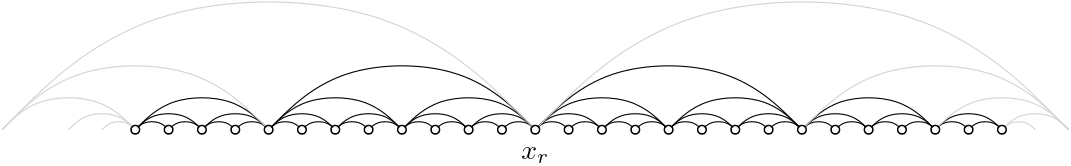 <?xml version="1.0"?>
<!DOCTYPE ipe SYSTEM "ipe.dtd">
<ipe version="70010" creator="Ipe 7.0.10">
<info created="D:20120312090323" modified="D:20120312100620"/>
<ipestyle name="basic">
<symbol name="arrow/arc(spx)">
<path stroke="sym-stroke" fill="sym-stroke" pen="sym-pen">
0 0 m
-1 0.333 l
-1 -0.333 l
h
</path>
</symbol>
<symbol name="arrow/farc(spx)">
<path stroke="sym-stroke" fill="white" pen="sym-pen">
0 0 m
-1 0.333 l
-1 -0.333 l
h
</path>
</symbol>
<symbol name="mark/circle(sx)" transformations="translations">
<path fill="sym-stroke">
0.6 0 0 0.6 0 0 e
0.4 0 0 0.4 0 0 e
</path>
</symbol>
<symbol name="mark/disk(sx)" transformations="translations">
<path fill="sym-stroke">
0.6 0 0 0.6 0 0 e
</path>
</symbol>
<symbol name="mark/fdisk(sfx)" transformations="translations">
<group>
<path fill="sym-stroke" fillrule="eofill">
0.6 0 0 0.6 0 0 e
0.4 0 0 0.4 0 0 e
</path>
<path fill="sym-fill">
0.4 0 0 0.4 0 0 e
</path>
</group>
</symbol>
<symbol name="mark/box(sx)" transformations="translations">
<path fill="sym-stroke" fillrule="eofill">
-0.6 -0.6 m
0.6 -0.6 l
0.6 0.6 l
-0.6 0.6 l
h
-0.4 -0.4 m
0.4 -0.4 l
0.4 0.4 l
-0.4 0.4 l
h
</path>
</symbol>
<symbol name="mark/square(sx)" transformations="translations">
<path fill="sym-stroke">
-0.6 -0.6 m
0.6 -0.6 l
0.6 0.6 l
-0.6 0.6 l
h
</path>
</symbol>
<symbol name="mark/fsquare(sfx)" transformations="translations">
<group>
<path fill="sym-stroke" fillrule="eofill">
-0.6 -0.6 m
0.6 -0.6 l
0.6 0.6 l
-0.6 0.6 l
h
-0.4 -0.4 m
0.4 -0.4 l
0.4 0.4 l
-0.4 0.4 l
h
</path>
<path fill="sym-fill">
-0.4 -0.4 m
0.4 -0.4 l
0.4 0.4 l
-0.4 0.4 l
h
</path>
</group>
</symbol>
<symbol name="mark/cross(sx)" transformations="translations">
<group>
<path fill="sym-stroke">
-0.43 -0.57 m
0.57 0.43 l
0.43 0.57 l
-0.57 -0.43 l
h
</path>
<path fill="sym-stroke">
-0.43 0.57 m
0.57 -0.43 l
0.43 -0.57 l
-0.57 0.43 l
h
</path>
</group>
</symbol>
<symbol name="arrow/fnormal(spx)">
<path stroke="sym-stroke" fill="white" pen="sym-pen">
0 0 m
-1 0.333 l
-1 -0.333 l
h
</path>
</symbol>
<symbol name="arrow/pointed(spx)">
<path stroke="sym-stroke" fill="sym-stroke" pen="sym-pen">
0 0 m
-1 0.333 l
-0.8 0 l
-1 -0.333 l
h
</path>
</symbol>
<symbol name="arrow/fpointed(spx)">
<path stroke="sym-stroke" fill="white" pen="sym-pen">
0 0 m
-1 0.333 l
-0.8 0 l
-1 -0.333 l
h
</path>
</symbol>
<symbol name="arrow/linear(spx)">
<path stroke="sym-stroke" pen="sym-pen">
-1 0.333 m
0 0 l
-1 -0.333 l
</path>
</symbol>
<symbol name="arrow/fdouble(spx)">
<path stroke="sym-stroke" fill="white" pen="sym-pen">
0 0 m
-1 0.333 l
-1 -0.333 l
h
-1 0 m
-2 0.333 l
-2 -0.333 l
h
</path>
</symbol>
<symbol name="arrow/double(spx)">
<path stroke="sym-stroke" fill="sym-stroke" pen="sym-pen">
0 0 m
-1 0.333 l
-1 -0.333 l
h
-1 0 m
-2 0.333 l
-2 -0.333 l
h
</path>
</symbol>
<pen name="heavier" value="0.8"/>
<pen name="fat" value="1.2"/>
<pen name="ultrafat" value="2"/>
<symbolsize name="large" value="5"/>
<symbolsize name="small" value="2"/>
<symbolsize name="tiny" value="1.1"/>
<arrowsize name="large" value="10"/>
<arrowsize name="small" value="5"/>
<arrowsize name="tiny" value="3"/>
<color name="red" value="1 0 0"/>
<color name="green" value="0 1 0"/>
<color name="blue" value="0 0 1"/>
<color name="yellow" value="1 1 0"/>
<color name="orange" value="1 0.647 0"/>
<color name="gold" value="1 0.843 0"/>
<color name="purple" value="0.627 0.125 0.941"/>
<color name="gray" value="0.745"/>
<color name="brown" value="0.647 0.165 0.165"/>
<color name="navy" value="0 0 0.502"/>
<color name="pink" value="1 0.753 0.796"/>
<color name="seagreen" value="0.18 0.545 0.341"/>
<color name="turquoise" value="0.251 0.878 0.816"/>
<color name="violet" value="0.933 0.51 0.933"/>
<color name="darkblue" value="0 0 0.545"/>
<color name="darkcyan" value="0 0.545 0.545"/>
<color name="darkgray" value="0.663"/>
<color name="darkgreen" value="0 0.392 0"/>
<color name="darkmagenta" value="0.545 0 0.545"/>
<color name="darkorange" value="1 0.549 0"/>
<color name="darkred" value="0.545 0 0"/>
<color name="lightblue" value="0.678 0.847 0.902"/>
<color name="lightcyan" value="0.878 1 1"/>
<color name="lightgray" value="0.827"/>
<color name="lightgreen" value="0.565 0.933 0.565"/>
<color name="lightyellow" value="1 1 0.878"/>
<dashstyle name="dashed" value="[4] 0"/>
<dashstyle name="dotted" value="[1 3] 0"/>
<dashstyle name="dash dotted" value="[4 2 1 2] 0"/>
<dashstyle name="dash dot dotted" value="[4 2 1 2 1 2] 0"/>
<textsize name="large" value="\large"/>
<textsize name="small" value="\small"/>
<textsize name="tiny" value="\tiny"/>
<textsize name="Large" value="\Large"/>
<textsize name="LARGE" value="\LARGE"/>
<textsize name="huge" value="\huge"/>
<textsize name="Huge" value="\Huge"/>
<textsize name="footnote" value="\footnotesize"/>
<textstyle name="center" begin="\begin{center}" end="\end{center}"/>
<textstyle name="itemize" begin="\begin{itemize}" end="\end{itemize}"/>
<textstyle name="item" begin="\begin{itemize}\item{}" end="\end{itemize}"/>
<gridsize name="4 pts" value="4"/>
<gridsize name="8 pts (~3 mm)" value="8"/>
<gridsize name="16 pts (~6 mm)" value="16"/>
<gridsize name="32 pts (~12 mm)" value="32"/>
<gridsize name="10 pts (~3.5 mm)" value="10"/>
<gridsize name="20 pts (~7 mm)" value="20"/>
<gridsize name="14 pts (~5 mm)" value="14"/>
<gridsize name="28 pts (~10 mm)" value="28"/>
<gridsize name="56 pts (~20 mm)" value="56"/>
<anglesize name="90 deg" value="90"/>
<anglesize name="60 deg" value="60"/>
<anglesize name="45 deg" value="45"/>
<anglesize name="30 deg" value="30"/>
<anglesize name="22.5 deg" value="22.5"/>
<tiling name="falling" angle="-60" step="4" width="1"/>
<tiling name="rising" angle="30" step="4" width="1"/>
</ipestyle>
<page>
<layer name="alpha"/>
<layer name="beta"/>
<layer name="gamma"/>
<view layers="alpha" active="alpha"/>
<view layers="alpha gamma" active="gamma"/>
<group layer="gamma" matrix="0.75 0 0 0.75 70.9911 103.355">
<path matrix="0.5 0 0 0.5 315.965 154.246" stroke="purple" pen="fat">
128 496 m
144 512
176 512
192 496 s
</path>
<path matrix="0.25 0 0 0.25 251.965 278.246" stroke="purple" pen="fat">
128 496 m
144 512
176 512
192 496 s
</path>
<path matrix="0.25 0 0 0.25 267.965 278.246" stroke="purple" pen="fat">
128 496 m
144 512
176 512
192 496 s
</path>
<path matrix="0.25 0 0 0.25 283.965 278.246" stroke="purple" pen="fat">
128 496 m
144 512
176 512
192 496 s
</path>
<path matrix="0.25 0 0 0.25 299.965 278.246" stroke="purple" pen="fat">
128 496 m
144 512
176 512
192 496 s
</path>
<path matrix="0.25 0 0 0.25 315.965 278.246" stroke="purple" pen="fat">
128 496 m
144 512
176 512
192 496 s
</path>
<path matrix="0.25 0 0 0.25 331.965 278.246" stroke="purple" pen="fat">
128 496 m
144 512
176 512
192 496 s
</path>
<path matrix="0.25 0 0 0.25 379.965 278.246" stroke="purple" pen="fat">
128 496 m
144 512
176 512
192 496 s
</path>
<path matrix="0.25 0 0 0.25 395.965 278.246" stroke="purple" pen="fat">
128 496 m
144 512
176 512
192 496 s
</path>
<path matrix="0.25 0 0 0.25 411.965 278.246" stroke="purple" pen="fat">
128 496 m
144 512
176 512
192 496 s
</path>
<path matrix="0.25 0 0 0.25 427.965 278.246" stroke="purple" pen="fat">
128 496 m
144 512
176 512
192 496 s
</path>
<path matrix="0.25 0 0 0.25 443.965 278.246" stroke="purple" pen="fat">
128 496 m
144 512
176 512
192 496 s
</path>
<path matrix="0.25 0 0 0.25 459.965 278.246" stroke="purple" pen="fat">
128 496 m
144 512
176 512
192 496 s
</path>
<path matrix="2 0 0 2 -100.035 -589.754" stroke="purple" pen="fat">
128 496 m
144 512
176 512
192 496 s
</path>
<path matrix="1 0 0 1 -36.0354 -93.7544" stroke="purple" pen="fat">
128 496 m
144 512
176 512
192 496 s
</path>
</group>
<path layer="alpha" matrix="0.375 0 0 0.375 91.9646 219.039" stroke="black">
128 496 m
144 512
176 512
192 496 s
</path>
<path matrix="0.375 0 0 0.375 115.965 219.039" stroke="black">
128 496 m
144 512
176 512
192 496 s
</path>
<path matrix="0.375 0 0 0.375 139.965 219.039" stroke="black">
128 496 m
144 512
176 512
192 496 s
</path>
<path matrix="0.375 0 0 0.375 163.965 219.039" stroke="black">
128 496 m
144 512
176 512
192 496 s
</path>
<path matrix="0.375 0 0 0.375 187.965 219.039" stroke="black">
128 496 m
144 512
176 512
192 496 s
</path>
<path matrix="0.375 0 0 0.375 211.965 219.039" stroke="black">
128 496 m
144 512
176 512
192 496 s
</path>
<path matrix="0.375 0 0 0.375 235.965 219.039" stroke="black">
128 496 m
144 512
176 512
192 496 s
</path>
<path matrix="0.375 0 0 0.375 259.965 219.039" stroke="black">
128 496 m
144 512
176 512
192 496 s
</path>
<path matrix="0.375 0 0 0.375 283.965 219.039" stroke="black">
128 496 m
144 512
176 512
192 496 s
</path>
<path matrix="0.375 0 0 0.375 331.965 219.039" stroke="black">
128 496 m
144 512
176 512
192 496 s
</path>
<path matrix="0.375 0 0 0.375 355.965 219.039" stroke="black">
128 496 m
144 512
176 512
192 496 s
</path>
<path matrix="0.375 0 0 0.375 379.965 219.039" stroke="black">
128 496 m
144 512
176 512
192 496 s
</path>
<path matrix="0.1875 0 0 0.1875 115.965 312.039" stroke="black">
128 496 m
144 512
176 512
192 496 s
</path>
<path matrix="0.1875 0 0 0.1875 127.965 312.039" stroke="black">
128 496 m
144 512
176 512
192 496 s
</path>
<path matrix="0.1875 0 0 0.1875 139.965 312.039" stroke="black">
128 496 m
144 512
176 512
192 496 s
</path>
<path matrix="0.1875 0 0 0.1875 151.965 312.039" stroke="black">
128 496 m
144 512
176 512
192 496 s
</path>
<path matrix="0.1875 0 0 0.1875 163.965 312.039" stroke="black">
128 496 m
144 512
176 512
192 496 s
</path>
<path matrix="0.1875 0 0 0.1875 175.965 312.039" stroke="black">
128 496 m
144 512
176 512
192 496 s
</path>
<path matrix="0.1875 0 0 0.1875 187.965 312.039" stroke="black">
128 496 m
144 512
176 512
192 496 s
</path>
<path matrix="0.1875 0 0 0.1875 199.965 312.039" stroke="black">
128 496 m
144 512
176 512
192 496 s
</path>
<path matrix="0.1875 0 0 0.1875 211.965 312.039" stroke="black">
128 496 m
144 512
176 512
192 496 s
</path>
<path matrix="0.1875 0 0 0.1875 223.965 312.039" stroke="black">
128 496 m
144 512
176 512
192 496 s
</path>
<path matrix="0.1875 0 0 0.1875 235.965 312.039" stroke="black">
128 496 m
144 512
176 512
192 496 s
</path>
<path matrix="0.1875 0 0 0.1875 247.965 312.039" stroke="black">
128 496 m
144 512
176 512
192 496 s
</path>
<path matrix="0.1875 0 0 0.1875 331.965 312.039" stroke="black">
128 496 m
144 512
176 512
192 496 s
</path>
<path matrix="0.1875 0 0 0.1875 343.965 312.039" stroke="black">
128 496 m
144 512
176 512
192 496 s
</path>
<path matrix="1.5 0 0 1.5 91.9646 -338.961" stroke="black">
128 496 m
144 512
176 512
192 496 s
</path>
<path matrix="0.75 0 0 0.75 91.9646 33.0387" stroke="black">
128 496 m
144 512
176 512
192 496 s
</path>
<path matrix="0.75 0 0 0.75 139.965 33.0387" stroke="black">
128 496 m
144 512
176 512
192 496 s
</path>
<path matrix="0.75 0 0 0.75 187.965 33.0387" stroke="black">
128 496 m
144 512
176 512
192 496 s
</path>
<path matrix="0.75 0 0 0.75 235.965 33.0387" stroke="black">
128 496 m
144 512
176 512
192 496 s
</path>
<path matrix="0.75 0 0 0.75 283.965 33.0387" stroke="black">
128 496 m
144 512
176 512
192 496 s
</path>
<group matrix="0.75 0 0 0.75 70.9911 103.355">
<path matrix="0.5 0 0 0.5 315.965 154.246" stroke="black">
128 496 m
144 512
176 512
192 496 s
</path>
<path matrix="0.25 0 0 0.25 251.965 278.246" stroke="black">
128 496 m
144 512
176 512
192 496 s
</path>
<path matrix="0.25 0 0 0.25 267.965 278.246" stroke="black">
128 496 m
144 512
176 512
192 496 s
</path>
<path matrix="0.25 0 0 0.25 283.965 278.246" stroke="black">
128 496 m
144 512
176 512
192 496 s
</path>
<path matrix="0.25 0 0 0.25 299.965 278.246" stroke="black">
128 496 m
144 512
176 512
192 496 s
</path>
<path matrix="0.25 0 0 0.25 315.965 278.246" stroke="black">
128 496 m
144 512
176 512
192 496 s
</path>
<path matrix="0.25 0 0 0.25 331.965 278.246" stroke="black">
128 496 m
144 512
176 512
192 496 s
</path>
<path matrix="0.25 0 0 0.25 379.965 278.246" stroke="black">
128 496 m
144 512
176 512
192 496 s
</path>
<path matrix="0.25 0 0 0.25 395.965 278.246" stroke="black">
128 496 m
144 512
176 512
192 496 s
</path>
<path matrix="0.25 0 0 0.25 411.965 278.246" stroke="black">
128 496 m
144 512
176 512
192 496 s
</path>
<path matrix="0.25 0 0 0.25 427.965 278.246" stroke="black">
128 496 m
144 512
176 512
192 496 s
</path>
<path matrix="0.25 0 0 0.25 443.965 278.246" stroke="black">
128 496 m
144 512
176 512
192 496 s
</path>
<path matrix="0.25 0 0 0.25 459.965 278.246" stroke="black">
128 496 m
144 512
176 512
192 496 s
</path>
<path matrix="2 0 0 2 -100.035 -589.754" stroke="black">
128 496 m
144 512
176 512
192 496 s
</path>
<path matrix="1 0 0 1 -36.0354 -93.7544" stroke="black">
128 496 m
144 512
176 512
192 496 s
</path>
</group>
<group matrix="0.75 0 0 0.75 70.9911 103.355">
<path matrix="2 0 0 2 -228.036 -589.754" stroke="lightgray">
128 496 m
144 512
176 512
192 496 s
</path>
<path matrix="2 0 0 2 155.964 -589.754" stroke="lightgray">
128 496 m
144 512
176 512
192 496 s
</path>
<path matrix="1 0 0 1 347.965 -93.7544" stroke="lightgray">
128 496 m
144 512
176 512
192 496 s
</path>
<path matrix="0.5 0 0 0.5 443.965 154.246" stroke="lightgray">
128 496 m
144 512
176 512
192 496 s
</path>
<path matrix="0.25 0 0 0.25 475.965 278.246" stroke="lightgray">
128 496 m
144 512
176 512
192 496 s
</path>
<path matrix="0.25 0 0 0.25 43.9643 278.246" stroke="lightgray">
128 496 m
144 512
176 512
192 496 s
</path>
<path matrix="0.5 0 0 0.5 -4.0357 154.246" stroke="lightgray">
128 496 m
144 512
176 512
192 496 s
</path>
<path matrix="1 0 0 1 -100.036 -93.7544" stroke="lightgray">
128 496 m
144 512
176 512
192 496 s
</path>
</group>
<path matrix="3 0 0 3 -292.035 -1082.96" stroke="lightgray">
128 496 m
144 512
176 512
192 496 s
</path>
<path matrix="3 0 0 3 -100.035 -1082.96" stroke="lightgray">
128 496 m
144 512
176 512
192 496 s
</path>
<use matrix="0.75 0 0 0.75 70.9911 103.355" name="mark/fdisk(sfx)" pos="91.9646 402.246" size="normal" stroke="black" fill="white"/>
<use matrix="0.75 0 0 0.75 70.9911 103.355" name="mark/fdisk(sfx)" pos="107.965 402.246" size="normal" stroke="black" fill="white"/>
<use matrix="0.75 0 0 0.75 70.9911 103.355" name="mark/fdisk(sfx)" pos="123.965 402.246" size="normal" stroke="black" fill="white"/>
<use matrix="0.75 0 0 0.75 70.9911 103.355" name="mark/fdisk(sfx)" pos="139.965 402.246" size="normal" stroke="black" fill="white"/>
<use matrix="0.75 0 0 0.75 70.9911 103.355" name="mark/fdisk(sfx)" pos="155.965 402.246" size="normal" stroke="black" fill="white"/>
<use matrix="0.75 0 0 0.75 70.9911 103.355" name="mark/fdisk(sfx)" pos="171.965 402.246" size="normal" stroke="black" fill="white"/>
<use matrix="0.75 0 0 0.75 70.9911 103.355" name="mark/fdisk(sfx)" pos="187.965 402.246" size="normal" stroke="black" fill="white"/>
<use matrix="0.75 0 0 0.75 70.9911 103.355" name="mark/fdisk(sfx)" pos="203.965 402.246" size="normal" stroke="black" fill="white"/>
<use matrix="0.75 0 0 0.75 70.9911 103.355" name="mark/fdisk(sfx)" pos="219.965 402.246" size="normal" stroke="black" fill="white"/>
<use matrix="0.75 0 0 0.75 70.9911 103.355" name="mark/fdisk(sfx)" pos="235.965 402.246" size="normal" stroke="black" fill="white"/>
<use matrix="0.75 0 0 0.75 70.9911 103.355" name="mark/fdisk(sfx)" pos="251.965 402.246" size="normal" stroke="black" fill="white"/>
<use matrix="0.75 0 0 0.75 70.9911 103.355" name="mark/fdisk(sfx)" pos="267.965 402.246" size="normal" stroke="black" fill="white"/>
<use matrix="0.75 0 0 0.75 70.9911 103.355" name="mark/fdisk(sfx)" pos="283.965 402.246" size="normal" stroke="black" fill="white"/>
<use matrix="0.75 0 0 0.75 70.9911 103.355" name="mark/fdisk(sfx)" pos="299.965 402.246" size="normal" stroke="black" fill="white"/>
<use matrix="0.75 0 0 0.75 70.9911 103.355" name="mark/fdisk(sfx)" pos="315.965 402.246" size="normal" stroke="black" fill="white"/>
<use matrix="0.75 0 0 0.75 70.9911 103.355" name="mark/fdisk(sfx)" pos="331.965 402.246" size="normal" stroke="black" fill="white"/>
<use matrix="0.75 0 0 0.75 70.9911 103.355" name="mark/fdisk(sfx)" pos="347.965 402.246" size="normal" stroke="black" fill="white"/>
<use matrix="0.75 0 0 0.75 70.9911 103.355" name="mark/fdisk(sfx)" pos="363.965 402.246" size="normal" stroke="black" fill="white"/>
<use matrix="0.75 0 0 0.75 70.9911 103.355" name="mark/fdisk(sfx)" pos="379.965 402.246" size="normal" stroke="black" fill="white"/>
<use matrix="0.75 0 0 0.75 70.9911 103.355" name="mark/fdisk(sfx)" pos="395.965 402.246" size="normal" stroke="black" fill="white"/>
<use matrix="0.75 0 0 0.75 70.9911 103.355" name="mark/fdisk(sfx)" pos="411.965 402.246" size="normal" stroke="black" fill="white"/>
<use matrix="0.75 0 0 0.75 70.9911 103.355" name="mark/fdisk(sfx)" pos="427.965 402.246" size="normal" stroke="black" fill="white"/>
<use matrix="0.75 0 0 0.75 70.9911 103.355" name="mark/fdisk(sfx)" pos="443.965 402.246" size="normal" stroke="black" fill="white"/>
<use matrix="0.75 0 0 0.75 70.9911 103.355" name="mark/fdisk(sfx)" pos="459.965 402.246" size="normal" stroke="black" fill="white"/>
<use matrix="0.75 0 0 0.75 70.9911 103.355" name="mark/fdisk(sfx)" pos="475.965 402.246" size="normal" stroke="black" fill="white"/>
<use matrix="0.75 0 0 0.75 70.9911 103.355" name="mark/fdisk(sfx)" pos="491.965 402.246" size="normal" stroke="black" fill="white"/>
<use matrix="0.75 0 0 0.75 70.9911 103.355" name="mark/fdisk(sfx)" pos="507.965 402.246" size="normal" stroke="black" fill="white"/>
<text matrix="0.75 0 0 0.75 71.7283 102.906" transformations="translations" pos="282.982 388.824" stroke="black" type="label" width="10.106" height="4.294" depth="1.49" halign="center" valign="baseline">$x_r$</text>
<use layer="gamma" matrix="0.75 0 0 0.75 70.9911 103.355" name="mark/disk(sx)" pos="123.965 402.246" size="normal" stroke="black"/>
<use matrix="0.75 0 0 0.75 70.9911 103.355" name="mark/disk(sx)" pos="219.965 402.246" size="normal" stroke="black"/>
<use matrix="0.75 0 0 0.75 70.9911 103.355" name="mark/disk(sx)" pos="395.965 402.246" size="normal" stroke="black"/>
<use matrix="0.75 0 0 0.75 70.9911 103.355" name="mark/cross(sx)" pos="107.965 402.246" size="normal" stroke="black"/>
<use matrix="0.75 0 0 0.75 70.9911 103.355" name="mark/cross(sx)" pos="139.965 402.246" size="normal" stroke="black"/>
<use matrix="0.75 0 0 0.75 70.9911 103.355" name="mark/cross(sx)" pos="203.965 402.246" size="normal" stroke="black"/>
<use matrix="0.75 0 0 0.75 70.9911 103.355" name="mark/cross(sx)" pos="187.965 402.246" size="normal" stroke="black"/>
<use matrix="0.75 0 0 0.75 70.9911 103.355" name="mark/cross(sx)" pos="171.965 402.246" size="normal" stroke="black"/>
<use matrix="0.75 0 0 0.75 70.9911 103.355" name="mark/cross(sx)" pos="235.965 402.246" size="normal" stroke="black"/>
<use matrix="0.75 0 0 0.75 70.9911 103.355" name="mark/cross(sx)" pos="251.965 402.246" size="normal" stroke="black"/>
<use matrix="0.75 0 0 0.75 70.9911 103.355" name="mark/cross(sx)" pos="267.965 402.246" size="normal" stroke="black"/>
</page>
</ipe>
